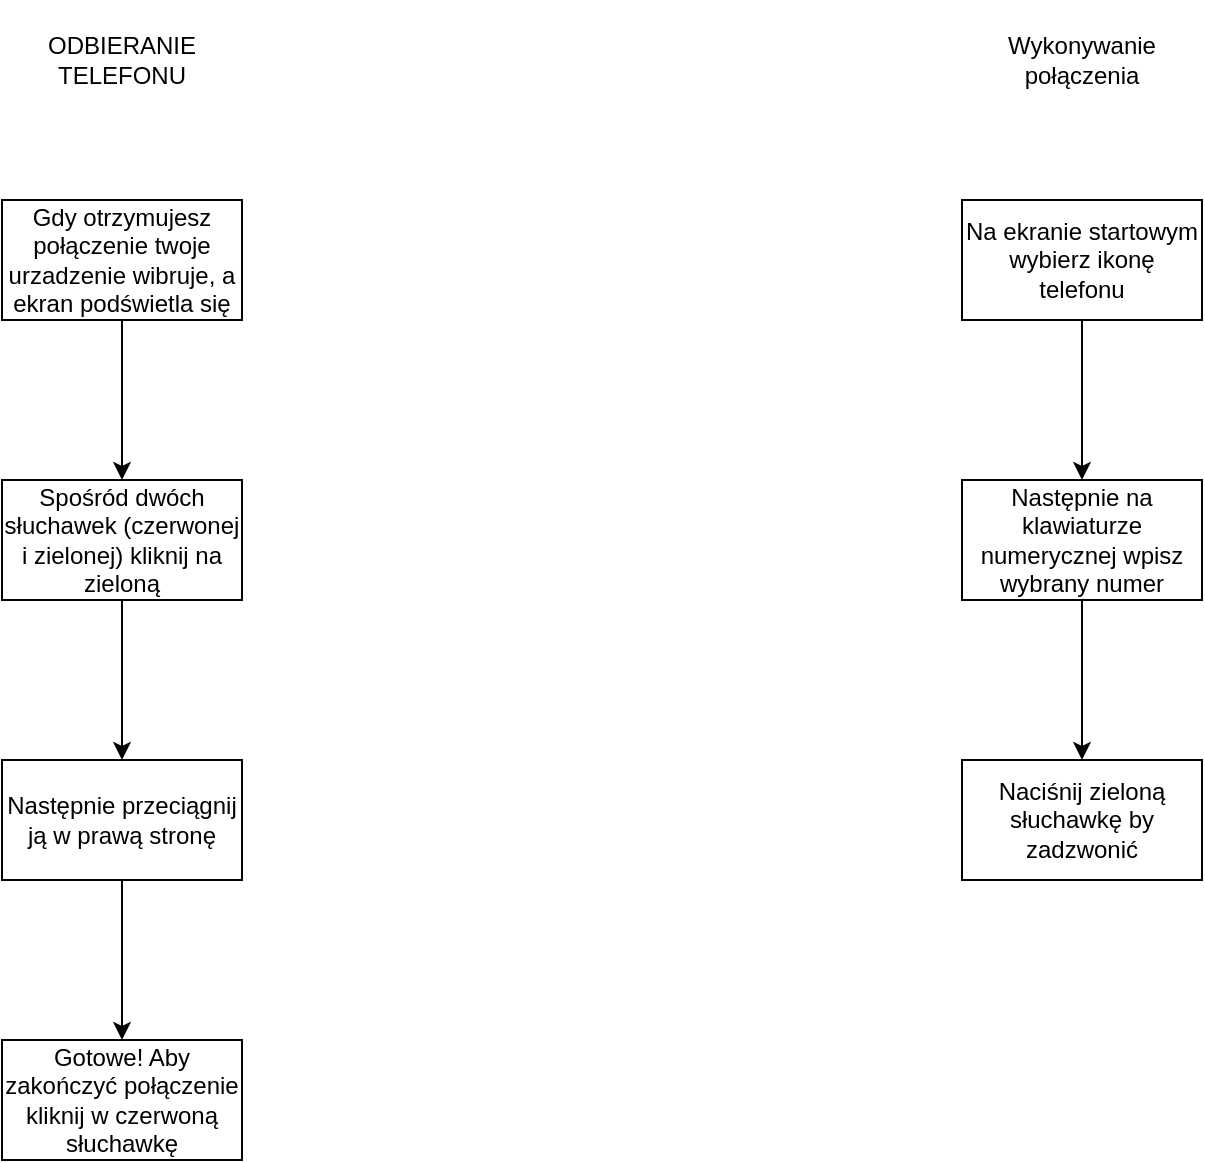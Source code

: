 <mxfile version="13.2.3" type="github">
  <diagram id="W_c0GW3SfTE5NyL6fdaz" name="Page-1">
    <mxGraphModel dx="741" dy="739" grid="1" gridSize="10" guides="1" tooltips="1" connect="1" arrows="1" fold="1" page="1" pageScale="1" pageWidth="827" pageHeight="1169" math="0" shadow="0">
      <root>
        <mxCell id="0" />
        <mxCell id="1" parent="0" />
        <mxCell id="Ak437DGdQl5irLlvSK10-27" value="" style="edgeStyle=orthogonalEdgeStyle;rounded=0;orthogonalLoop=1;jettySize=auto;html=1;" edge="1" parent="1" source="Ak437DGdQl5irLlvSK10-14" target="Ak437DGdQl5irLlvSK10-26">
          <mxGeometry relative="1" as="geometry" />
        </mxCell>
        <mxCell id="Ak437DGdQl5irLlvSK10-14" value="Na ekranie startowym wybierz ikonę telefonu" style="rounded=0;whiteSpace=wrap;html=1;" vertex="1" parent="1">
          <mxGeometry x="550" y="180" width="120" height="60" as="geometry" />
        </mxCell>
        <mxCell id="Ak437DGdQl5irLlvSK10-29" value="" style="edgeStyle=orthogonalEdgeStyle;rounded=0;orthogonalLoop=1;jettySize=auto;html=1;" edge="1" parent="1" source="Ak437DGdQl5irLlvSK10-26" target="Ak437DGdQl5irLlvSK10-28">
          <mxGeometry relative="1" as="geometry" />
        </mxCell>
        <mxCell id="Ak437DGdQl5irLlvSK10-26" value="Następnie na klawiaturze numerycznej wpisz wybrany numer" style="rounded=0;whiteSpace=wrap;html=1;" vertex="1" parent="1">
          <mxGeometry x="550" y="320" width="120" height="60" as="geometry" />
        </mxCell>
        <mxCell id="Ak437DGdQl5irLlvSK10-28" value="Naciśnij zieloną słuchawkę by zadzwonić" style="rounded=0;whiteSpace=wrap;html=1;" vertex="1" parent="1">
          <mxGeometry x="550" y="460" width="120" height="60" as="geometry" />
        </mxCell>
        <mxCell id="Ak437DGdQl5irLlvSK10-21" value="" style="edgeStyle=orthogonalEdgeStyle;rounded=0;orthogonalLoop=1;jettySize=auto;html=1;" edge="1" parent="1" source="Ak437DGdQl5irLlvSK10-12" target="Ak437DGdQl5irLlvSK10-20">
          <mxGeometry relative="1" as="geometry" />
        </mxCell>
        <mxCell id="Ak437DGdQl5irLlvSK10-12" value="Gdy otrzymujesz połączenie twoje urzadzenie wibruje, a ekran podświetla się" style="rounded=0;whiteSpace=wrap;html=1;" vertex="1" parent="1">
          <mxGeometry x="70" y="180" width="120" height="60" as="geometry" />
        </mxCell>
        <mxCell id="Ak437DGdQl5irLlvSK10-23" value="" style="edgeStyle=orthogonalEdgeStyle;rounded=0;orthogonalLoop=1;jettySize=auto;html=1;" edge="1" parent="1" source="Ak437DGdQl5irLlvSK10-20" target="Ak437DGdQl5irLlvSK10-22">
          <mxGeometry relative="1" as="geometry" />
        </mxCell>
        <mxCell id="Ak437DGdQl5irLlvSK10-20" value="Spośród dwóch słuchawek (czerwonej i zielonej) kliknij na zieloną" style="rounded=0;whiteSpace=wrap;html=1;" vertex="1" parent="1">
          <mxGeometry x="70" y="320" width="120" height="60" as="geometry" />
        </mxCell>
        <mxCell id="Ak437DGdQl5irLlvSK10-25" value="" style="edgeStyle=orthogonalEdgeStyle;rounded=0;orthogonalLoop=1;jettySize=auto;html=1;" edge="1" parent="1" source="Ak437DGdQl5irLlvSK10-22" target="Ak437DGdQl5irLlvSK10-24">
          <mxGeometry relative="1" as="geometry" />
        </mxCell>
        <mxCell id="Ak437DGdQl5irLlvSK10-22" value="Następnie przeciągnij ją w prawą stronę" style="rounded=0;whiteSpace=wrap;html=1;" vertex="1" parent="1">
          <mxGeometry x="70" y="460" width="120" height="60" as="geometry" />
        </mxCell>
        <mxCell id="Ak437DGdQl5irLlvSK10-24" value="Gotowe! Aby zakończyć połączenie kliknij w czerwoną słuchawkę" style="rounded=0;whiteSpace=wrap;html=1;" vertex="1" parent="1">
          <mxGeometry x="70" y="600" width="120" height="60" as="geometry" />
        </mxCell>
        <mxCell id="Ak437DGdQl5irLlvSK10-18" value="ODBIERANIE TELEFONU" style="text;html=1;strokeColor=none;fillColor=none;align=center;verticalAlign=middle;whiteSpace=wrap;rounded=0;" vertex="1" parent="1">
          <mxGeometry x="75" y="80" width="110" height="60" as="geometry" />
        </mxCell>
        <mxCell id="Ak437DGdQl5irLlvSK10-19" value="Wykonywanie&lt;br&gt;połączenia" style="text;html=1;strokeColor=none;fillColor=none;align=center;verticalAlign=middle;whiteSpace=wrap;rounded=0;" vertex="1" parent="1">
          <mxGeometry x="590" y="100" width="40" height="20" as="geometry" />
        </mxCell>
      </root>
    </mxGraphModel>
  </diagram>
</mxfile>
